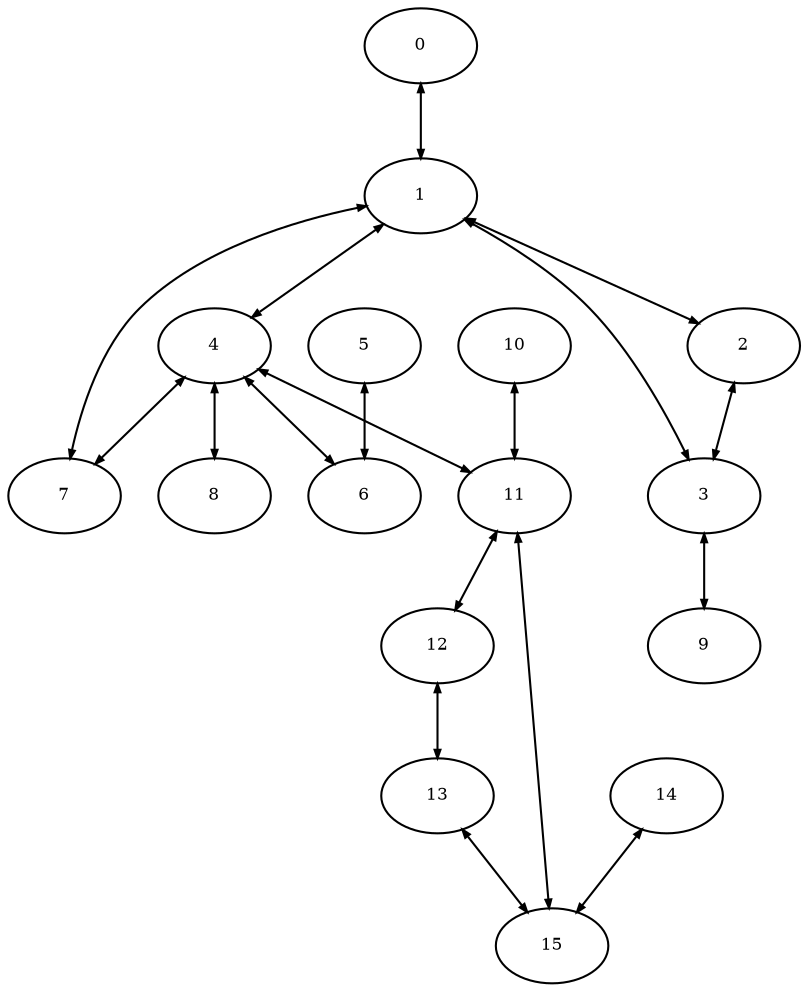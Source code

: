 digraph Map {
graph[overlap = false, splines = true];
edge[arrowsize = 0.4];
node[fontsize = 8, margin = "0.07,0.02"];
"0" -> "1" [dir = both];
"1" -> "2" [dir = both];
"1" -> "3" [dir = both];
"1" -> "4" [dir = both];
"1" -> "7" [dir = both];
"2" -> "3" [dir = both];
"3" -> "9" [dir = both];
"4" -> "6" [dir = both];
"4" -> "7" [dir = both];
"4" -> "8" [dir = both];
"4" -> "11" [dir = both];
"5" -> "6" [dir = both];
"10" -> "11" [dir = both];
"11" -> "12" [dir = both];
"11" -> "15" [dir = both];
"12" -> "13" [dir = both];
"13" -> "15" [dir = both];
"14" -> "15" [dir = both];
}